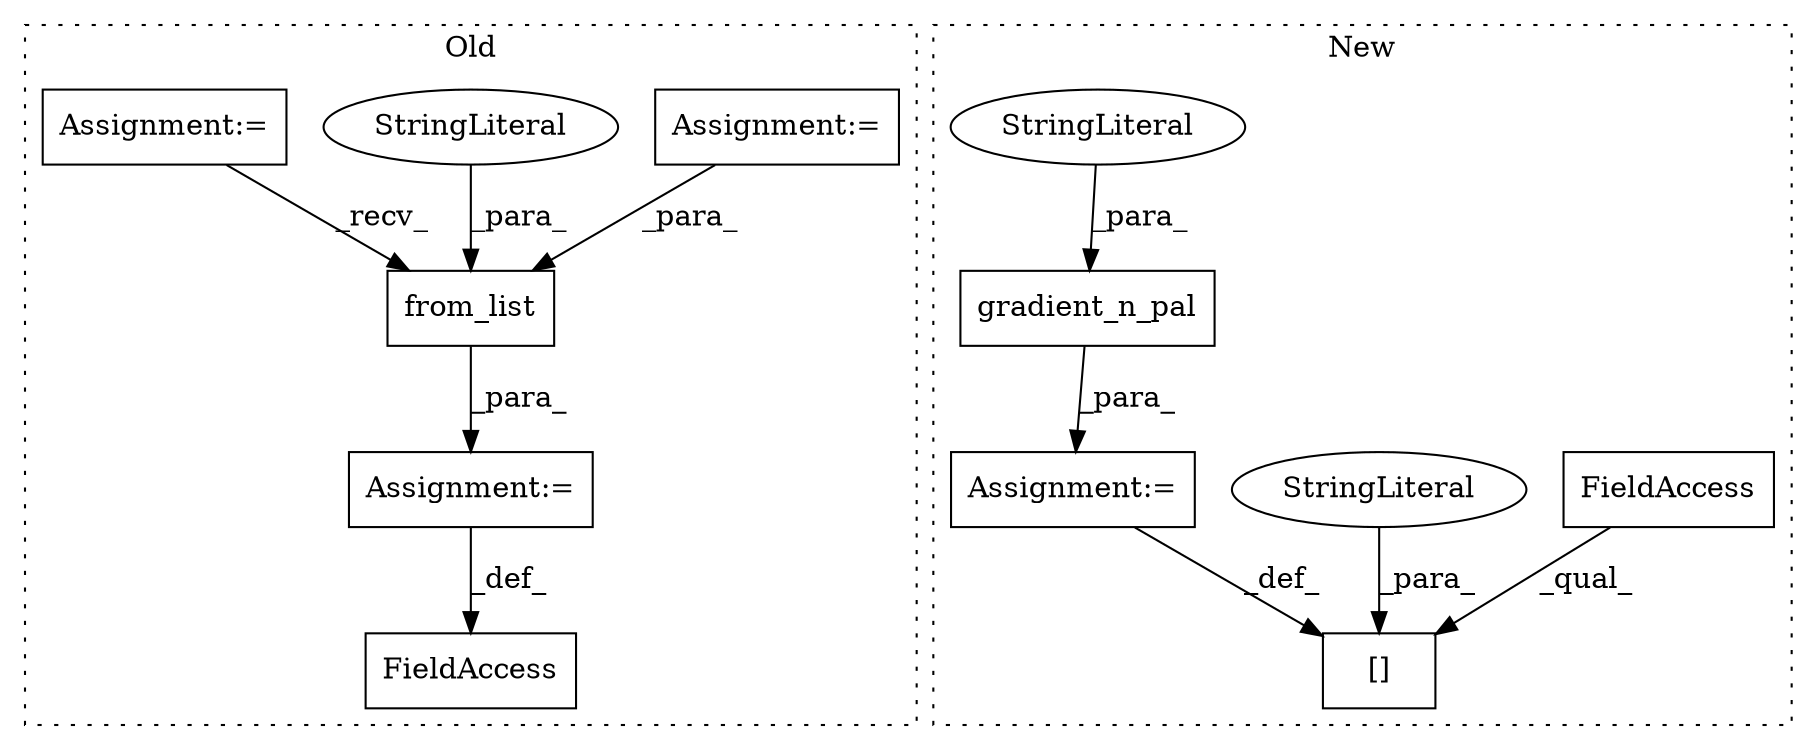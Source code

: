 digraph G {
subgraph cluster0 {
1 [label="from_list" a="32" s="6141,6176" l="10,1" shape="box"];
5 [label="FieldAccess" a="22" s="6103" l="13" shape="box"];
6 [label="Assignment:=" a="7" s="6077" l="1" shape="box"];
7 [label="Assignment:=" a="7" s="6116" l="1" shape="box"];
8 [label="StringLiteral" a="45" s="6151" l="10" shape="ellipse"];
10 [label="Assignment:=" a="7" s="6034" l="23" shape="box"];
label = "Old";
style="dotted";
}
subgraph cluster1 {
2 [label="[]" a="2" s="7114,7130" l="7,1" shape="box"];
3 [label="FieldAccess" a="22" s="7114" l="6" shape="box"];
4 [label="StringLiteral" a="45" s="7121" l="9" shape="ellipse"];
9 [label="Assignment:=" a="7" s="7131" l="1" shape="box"];
11 [label="gradient_n_pal" a="32" s="7132,7177" l="15,1" shape="box"];
12 [label="StringLiteral" a="45" s="7167" l="10" shape="ellipse"];
label = "New";
style="dotted";
}
1 -> 7 [label="_para_"];
3 -> 2 [label="_qual_"];
4 -> 2 [label="_para_"];
6 -> 1 [label="_para_"];
7 -> 5 [label="_def_"];
8 -> 1 [label="_para_"];
9 -> 2 [label="_def_"];
10 -> 1 [label="_recv_"];
11 -> 9 [label="_para_"];
12 -> 11 [label="_para_"];
}